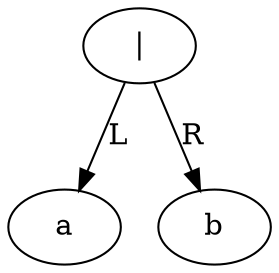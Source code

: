 digraph {
	2068864511440 [label="|"]
	2068864511440 -> 2068864503856 [label=L]
	{
		2068864503856 [label=a]
	}
	2068864511440 -> 2068864507744 [label=R]
	{
		2068864507744 [label=b]
	}
}
